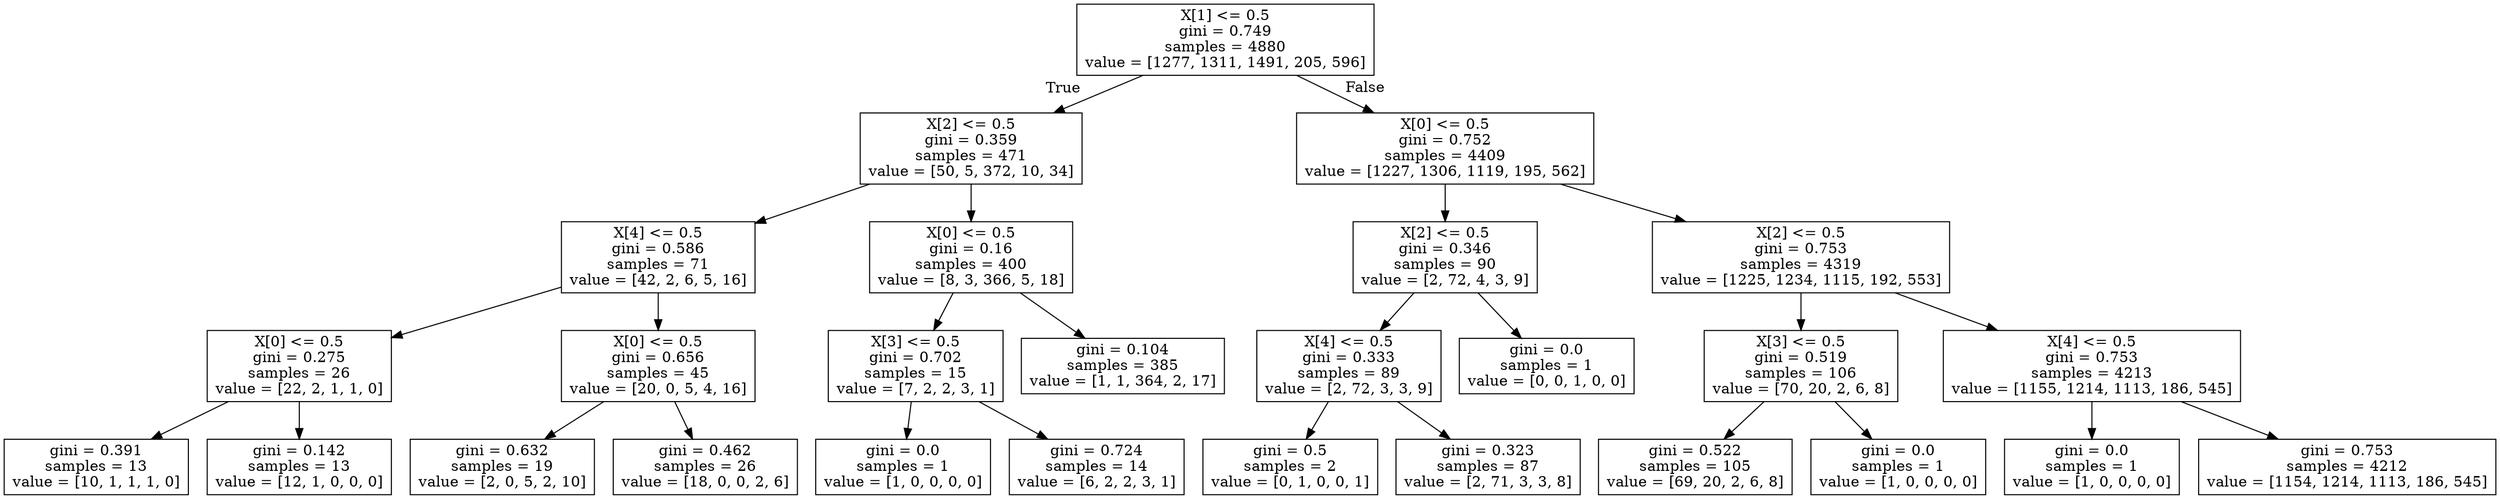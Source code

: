 digraph Tree {
node [shape=box] ;
0 [label="X[1] <= 0.5\ngini = 0.749\nsamples = 4880\nvalue = [1277, 1311, 1491, 205, 596]"] ;
1 [label="X[2] <= 0.5\ngini = 0.359\nsamples = 471\nvalue = [50, 5, 372, 10, 34]"] ;
0 -> 1 [labeldistance=2.5, labelangle=45, headlabel="True"] ;
2 [label="X[4] <= 0.5\ngini = 0.586\nsamples = 71\nvalue = [42, 2, 6, 5, 16]"] ;
1 -> 2 ;
3 [label="X[0] <= 0.5\ngini = 0.275\nsamples = 26\nvalue = [22, 2, 1, 1, 0]"] ;
2 -> 3 ;
4 [label="gini = 0.391\nsamples = 13\nvalue = [10, 1, 1, 1, 0]"] ;
3 -> 4 ;
5 [label="gini = 0.142\nsamples = 13\nvalue = [12, 1, 0, 0, 0]"] ;
3 -> 5 ;
6 [label="X[0] <= 0.5\ngini = 0.656\nsamples = 45\nvalue = [20, 0, 5, 4, 16]"] ;
2 -> 6 ;
7 [label="gini = 0.632\nsamples = 19\nvalue = [2, 0, 5, 2, 10]"] ;
6 -> 7 ;
8 [label="gini = 0.462\nsamples = 26\nvalue = [18, 0, 0, 2, 6]"] ;
6 -> 8 ;
9 [label="X[0] <= 0.5\ngini = 0.16\nsamples = 400\nvalue = [8, 3, 366, 5, 18]"] ;
1 -> 9 ;
10 [label="X[3] <= 0.5\ngini = 0.702\nsamples = 15\nvalue = [7, 2, 2, 3, 1]"] ;
9 -> 10 ;
11 [label="gini = 0.0\nsamples = 1\nvalue = [1, 0, 0, 0, 0]"] ;
10 -> 11 ;
12 [label="gini = 0.724\nsamples = 14\nvalue = [6, 2, 2, 3, 1]"] ;
10 -> 12 ;
13 [label="gini = 0.104\nsamples = 385\nvalue = [1, 1, 364, 2, 17]"] ;
9 -> 13 ;
14 [label="X[0] <= 0.5\ngini = 0.752\nsamples = 4409\nvalue = [1227, 1306, 1119, 195, 562]"] ;
0 -> 14 [labeldistance=2.5, labelangle=-45, headlabel="False"] ;
15 [label="X[2] <= 0.5\ngini = 0.346\nsamples = 90\nvalue = [2, 72, 4, 3, 9]"] ;
14 -> 15 ;
16 [label="X[4] <= 0.5\ngini = 0.333\nsamples = 89\nvalue = [2, 72, 3, 3, 9]"] ;
15 -> 16 ;
17 [label="gini = 0.5\nsamples = 2\nvalue = [0, 1, 0, 0, 1]"] ;
16 -> 17 ;
18 [label="gini = 0.323\nsamples = 87\nvalue = [2, 71, 3, 3, 8]"] ;
16 -> 18 ;
19 [label="gini = 0.0\nsamples = 1\nvalue = [0, 0, 1, 0, 0]"] ;
15 -> 19 ;
20 [label="X[2] <= 0.5\ngini = 0.753\nsamples = 4319\nvalue = [1225, 1234, 1115, 192, 553]"] ;
14 -> 20 ;
21 [label="X[3] <= 0.5\ngini = 0.519\nsamples = 106\nvalue = [70, 20, 2, 6, 8]"] ;
20 -> 21 ;
22 [label="gini = 0.522\nsamples = 105\nvalue = [69, 20, 2, 6, 8]"] ;
21 -> 22 ;
23 [label="gini = 0.0\nsamples = 1\nvalue = [1, 0, 0, 0, 0]"] ;
21 -> 23 ;
24 [label="X[4] <= 0.5\ngini = 0.753\nsamples = 4213\nvalue = [1155, 1214, 1113, 186, 545]"] ;
20 -> 24 ;
25 [label="gini = 0.0\nsamples = 1\nvalue = [1, 0, 0, 0, 0]"] ;
24 -> 25 ;
26 [label="gini = 0.753\nsamples = 4212\nvalue = [1154, 1214, 1113, 186, 545]"] ;
24 -> 26 ;
}